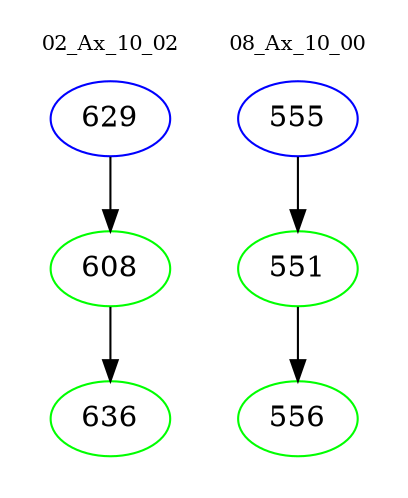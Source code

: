 digraph{
subgraph cluster_0 {
color = white
label = "02_Ax_10_02";
fontsize=10;
T0_629 [label="629", color="blue"]
T0_629 -> T0_608 [color="black"]
T0_608 [label="608", color="green"]
T0_608 -> T0_636 [color="black"]
T0_636 [label="636", color="green"]
}
subgraph cluster_1 {
color = white
label = "08_Ax_10_00";
fontsize=10;
T1_555 [label="555", color="blue"]
T1_555 -> T1_551 [color="black"]
T1_551 [label="551", color="green"]
T1_551 -> T1_556 [color="black"]
T1_556 [label="556", color="green"]
}
}
